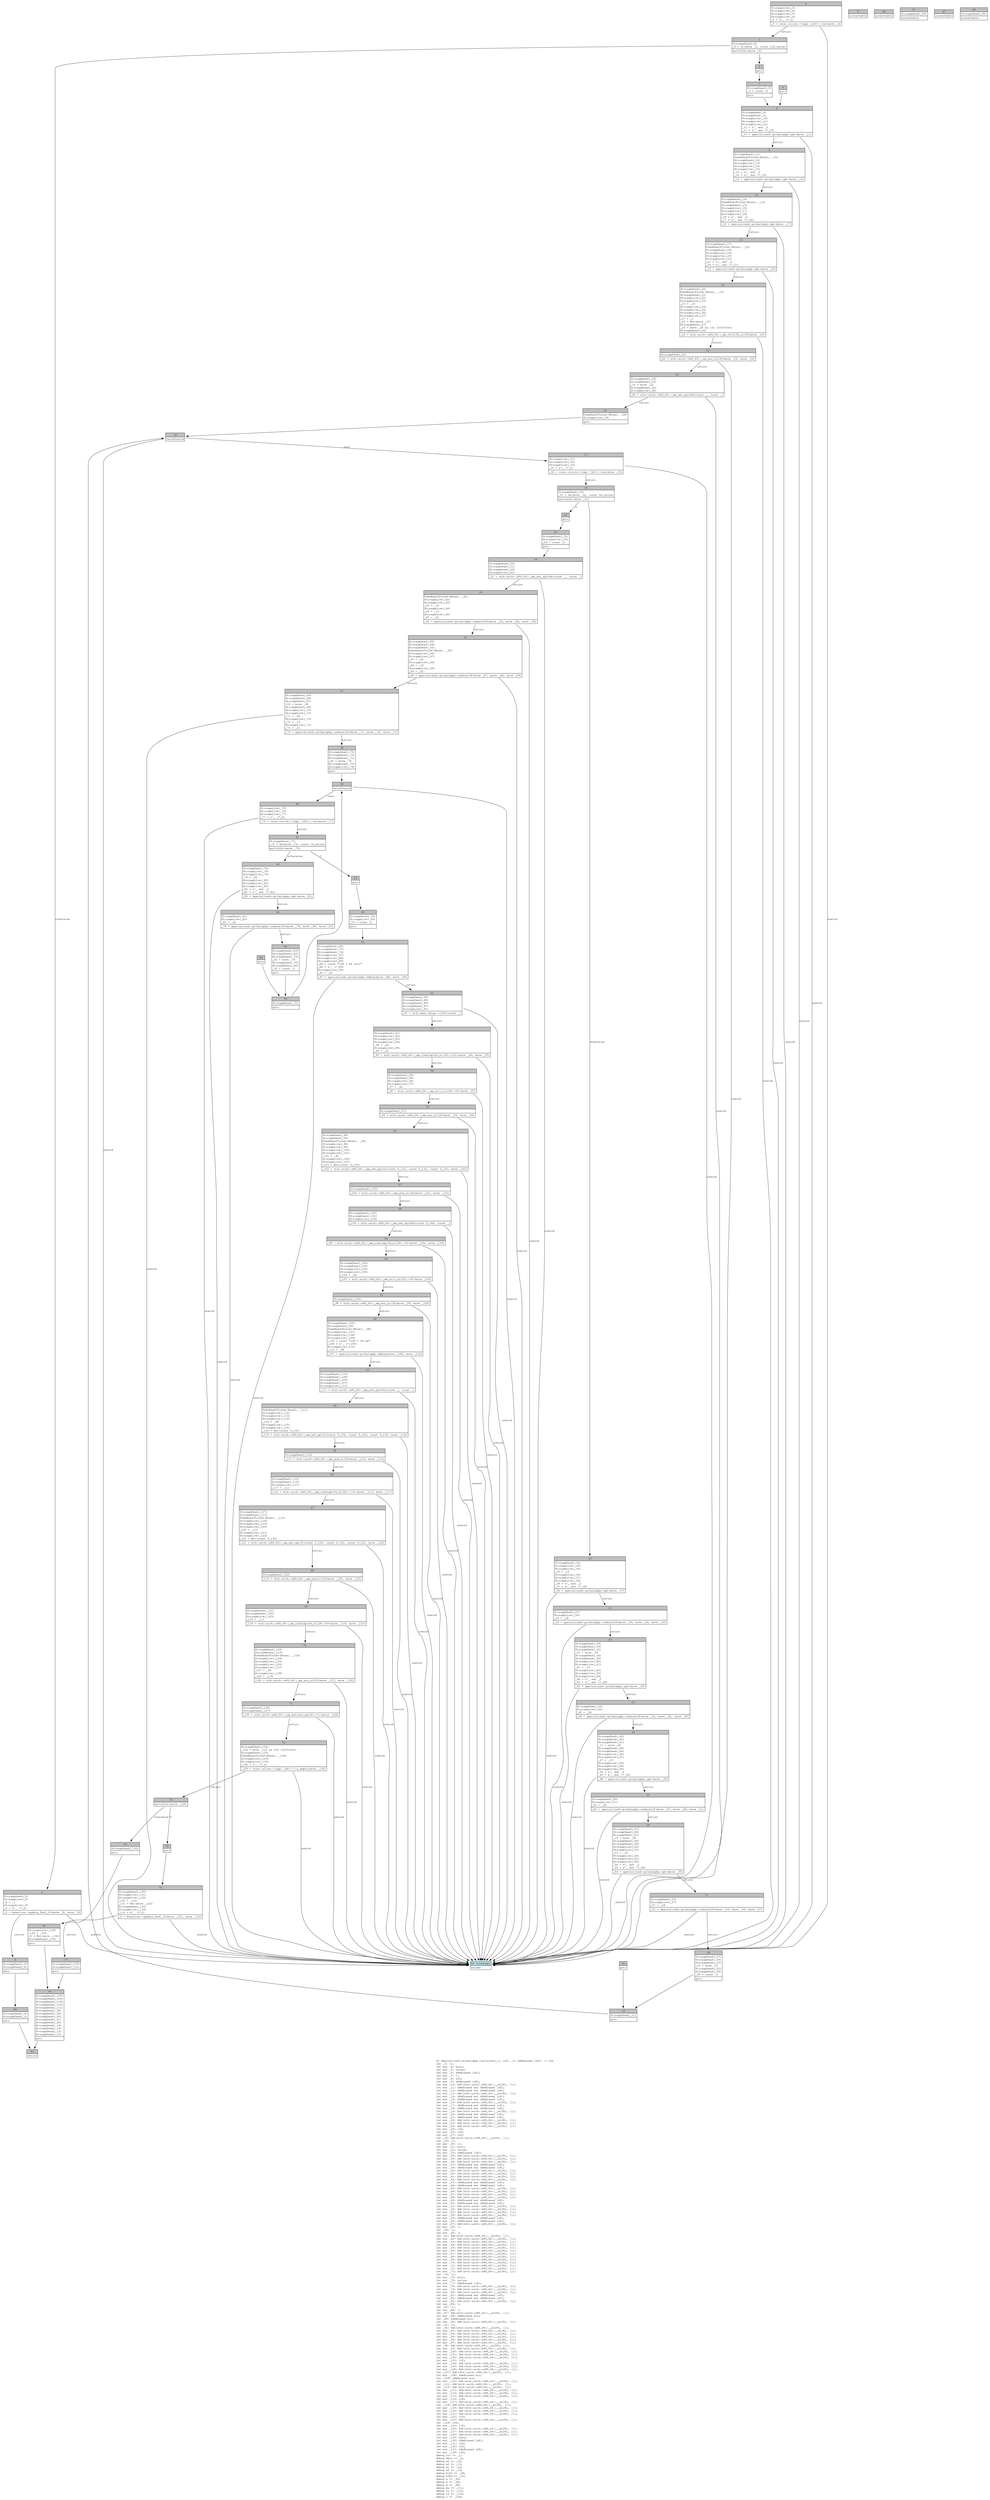 digraph Mir_0_77 {
    graph [fontname="Courier, monospace"];
    node [fontname="Courier, monospace"];
    edge [fontname="Courier, monospace"];
    label=<fn specialized::pclmulqdq::calculate(_1: u32, _2: &amp;ReErased [u8]) -&gt; u32<br align="left"/>let _3: ();<br align="left"/>let mut _4: bool;<br align="left"/>let mut _5: usize;<br align="left"/>let mut _6: &amp;ReErased [u8];<br align="left"/>let mut _7: !;<br align="left"/>let mut _8: u32;<br align="left"/>let mut _9: &amp;ReErased [u8];<br align="left"/>let mut _10: Adt(std::arch::x86_64::__m128i, []);<br align="left"/>let mut _11: &amp;ReErased mut &amp;ReErased [u8];<br align="left"/>let mut _12: &amp;ReErased mut &amp;ReErased [u8];<br align="left"/>let mut _13: Adt(std::arch::x86_64::__m128i, []);<br align="left"/>let mut _14: &amp;ReErased mut &amp;ReErased [u8];<br align="left"/>let mut _15: &amp;ReErased mut &amp;ReErased [u8];<br align="left"/>let mut _16: Adt(std::arch::x86_64::__m128i, []);<br align="left"/>let mut _17: &amp;ReErased mut &amp;ReErased [u8];<br align="left"/>let mut _18: &amp;ReErased mut &amp;ReErased [u8];<br align="left"/>let mut _19: Adt(std::arch::x86_64::__m128i, []);<br align="left"/>let mut _20: &amp;ReErased mut &amp;ReErased [u8];<br align="left"/>let mut _21: &amp;ReErased mut &amp;ReErased [u8];<br align="left"/>let mut _22: Adt(std::arch::x86_64::__m128i, []);<br align="left"/>let mut _23: Adt(std::arch::x86_64::__m128i, []);<br align="left"/>let mut _24: Adt(std::arch::x86_64::__m128i, []);<br align="left"/>let mut _25: i32;<br align="left"/>let mut _26: u32;<br align="left"/>let mut _27: u32;<br align="left"/>let _28: Adt(std::arch::x86_64::__m128i, []);<br align="left"/>let _29: ();<br align="left"/>let mut _30: ();<br align="left"/>let mut _31: bool;<br align="left"/>let mut _32: usize;<br align="left"/>let mut _33: &amp;ReErased [u8];<br align="left"/>let mut _34: Adt(std::arch::x86_64::__m128i, []);<br align="left"/>let mut _35: Adt(std::arch::x86_64::__m128i, []);<br align="left"/>let mut _36: Adt(std::arch::x86_64::__m128i, []);<br align="left"/>let mut _37: &amp;ReErased mut &amp;ReErased [u8];<br align="left"/>let mut _38: &amp;ReErased mut &amp;ReErased [u8];<br align="left"/>let mut _39: Adt(std::arch::x86_64::__m128i, []);<br align="left"/>let mut _40: Adt(std::arch::x86_64::__m128i, []);<br align="left"/>let mut _41: Adt(std::arch::x86_64::__m128i, []);<br align="left"/>let mut _42: Adt(std::arch::x86_64::__m128i, []);<br align="left"/>let mut _43: &amp;ReErased mut &amp;ReErased [u8];<br align="left"/>let mut _44: &amp;ReErased mut &amp;ReErased [u8];<br align="left"/>let mut _45: Adt(std::arch::x86_64::__m128i, []);<br align="left"/>let mut _46: Adt(std::arch::x86_64::__m128i, []);<br align="left"/>let mut _47: Adt(std::arch::x86_64::__m128i, []);<br align="left"/>let mut _48: Adt(std::arch::x86_64::__m128i, []);<br align="left"/>let mut _49: &amp;ReErased mut &amp;ReErased [u8];<br align="left"/>let mut _50: &amp;ReErased mut &amp;ReErased [u8];<br align="left"/>let mut _51: Adt(std::arch::x86_64::__m128i, []);<br align="left"/>let mut _52: Adt(std::arch::x86_64::__m128i, []);<br align="left"/>let mut _53: Adt(std::arch::x86_64::__m128i, []);<br align="left"/>let mut _54: Adt(std::arch::x86_64::__m128i, []);<br align="left"/>let mut _55: &amp;ReErased mut &amp;ReErased [u8];<br align="left"/>let mut _56: &amp;ReErased mut &amp;ReErased [u8];<br align="left"/>let mut _57: Adt(std::arch::x86_64::__m128i, []);<br align="left"/>let mut _58: !;<br align="left"/>let _59: ();<br align="left"/>let mut _60: !;<br align="left"/>let _61: Adt(std::arch::x86_64::__m128i, []);<br align="left"/>let mut _62: Adt(std::arch::x86_64::__m128i, []);<br align="left"/>let mut _63: Adt(std::arch::x86_64::__m128i, []);<br align="left"/>let mut _64: Adt(std::arch::x86_64::__m128i, []);<br align="left"/>let mut _65: Adt(std::arch::x86_64::__m128i, []);<br align="left"/>let mut _66: Adt(std::arch::x86_64::__m128i, []);<br align="left"/>let mut _67: Adt(std::arch::x86_64::__m128i, []);<br align="left"/>let mut _68: Adt(std::arch::x86_64::__m128i, []);<br align="left"/>let mut _69: Adt(std::arch::x86_64::__m128i, []);<br align="left"/>let mut _70: Adt(std::arch::x86_64::__m128i, []);<br align="left"/>let mut _71: Adt(std::arch::x86_64::__m128i, []);<br align="left"/>let mut _72: Adt(std::arch::x86_64::__m128i, []);<br align="left"/>let mut _73: Adt(std::arch::x86_64::__m128i, []);<br align="left"/>let _74: ();<br align="left"/>let mut _75: bool;<br align="left"/>let mut _76: usize;<br align="left"/>let mut _77: &amp;ReErased [u8];<br align="left"/>let mut _78: Adt(std::arch::x86_64::__m128i, []);<br align="left"/>let mut _79: Adt(std::arch::x86_64::__m128i, []);<br align="left"/>let mut _80: Adt(std::arch::x86_64::__m128i, []);<br align="left"/>let mut _81: &amp;ReErased mut &amp;ReErased [u8];<br align="left"/>let mut _82: &amp;ReErased mut &amp;ReErased [u8];<br align="left"/>let mut _83: Adt(std::arch::x86_64::__m128i, []);<br align="left"/>let mut _84: !;<br align="left"/>let _85: ();<br align="left"/>let mut _86: !;<br align="left"/>let _87: Adt(std::arch::x86_64::__m128i, []);<br align="left"/>let mut _88: &amp;ReErased str;<br align="left"/>let _89: &amp;ReErased str;<br align="left"/>let mut _90: Adt(std::arch::x86_64::__m128i, []);<br align="left"/>let _91: ();<br align="left"/>let _92: Adt(std::arch::x86_64::__m128i, []);<br align="left"/>let mut _93: Adt(std::arch::x86_64::__m128i, []);<br align="left"/>let mut _94: Adt(std::arch::x86_64::__m128i, []);<br align="left"/>let mut _95: Adt(std::arch::x86_64::__m128i, []);<br align="left"/>let mut _96: Adt(std::arch::x86_64::__m128i, []);<br align="left"/>let mut _97: Adt(std::arch::x86_64::__m128i, []);<br align="left"/>let _98: Adt(std::arch::x86_64::__m128i, []);<br align="left"/>let mut _99: Adt(std::arch::x86_64::__m128i, []);<br align="left"/>let mut _100: Adt(std::arch::x86_64::__m128i, []);<br align="left"/>let mut _101: Adt(std::arch::x86_64::__m128i, []);<br align="left"/>let mut _102: Adt(std::arch::x86_64::__m128i, []);<br align="left"/>let mut _103: i32;<br align="left"/>let mut _104: Adt(std::arch::x86_64::__m128i, []);<br align="left"/>let mut _105: Adt(std::arch::x86_64::__m128i, []);<br align="left"/>let mut _106: Adt(std::arch::x86_64::__m128i, []);<br align="left"/>let _107: Adt(std::arch::x86_64::__m128i, []);<br align="left"/>let mut _108: &amp;ReErased str;<br align="left"/>let _109: &amp;ReErased str;<br align="left"/>let mut _110: Adt(std::arch::x86_64::__m128i, []);<br align="left"/>let _111: Adt(std::arch::x86_64::__m128i, []);<br align="left"/>let _112: Adt(std::arch::x86_64::__m128i, []);<br align="left"/>let mut _113: Adt(std::arch::x86_64::__m128i, []);<br align="left"/>let mut _114: Adt(std::arch::x86_64::__m128i, []);<br align="left"/>let mut _115: Adt(std::arch::x86_64::__m128i, []);<br align="left"/>let mut _116: i32;<br align="left"/>let mut _117: Adt(std::arch::x86_64::__m128i, []);<br align="left"/>let _118: Adt(std::arch::x86_64::__m128i, []);<br align="left"/>let mut _119: Adt(std::arch::x86_64::__m128i, []);<br align="left"/>let mut _120: Adt(std::arch::x86_64::__m128i, []);<br align="left"/>let mut _121: Adt(std::arch::x86_64::__m128i, []);<br align="left"/>let mut _122: i32;<br align="left"/>let mut _123: Adt(std::arch::x86_64::__m128i, []);<br align="left"/>let _124: u32;<br align="left"/>let mut _125: i32;<br align="left"/>let mut _126: Adt(std::arch::x86_64::__m128i, []);<br align="left"/>let mut _127: Adt(std::arch::x86_64::__m128i, []);<br align="left"/>let mut _128: Adt(std::arch::x86_64::__m128i, []);<br align="left"/>let mut _129: bool;<br align="left"/>let mut _130: &amp;ReErased [u8];<br align="left"/>let mut _131: u32;<br align="left"/>let mut _132: u32;<br align="left"/>let mut _133: &amp;ReErased [u8];<br align="left"/>let mut _134: u32;<br align="left"/>debug crc =&gt; _1;<br align="left"/>debug data =&gt; _2;<br align="left"/>debug x3 =&gt; _10;<br align="left"/>debug x2 =&gt; _13;<br align="left"/>debug x1 =&gt; _16;<br align="left"/>debug x0 =&gt; _19;<br align="left"/>debug k1k2 =&gt; _28;<br align="left"/>debug k3k4 =&gt; _61;<br align="left"/>debug x =&gt; _62;<br align="left"/>debug x =&gt; _92;<br align="left"/>debug x =&gt; _98;<br align="left"/>debug pu =&gt; _111;<br align="left"/>debug t1 =&gt; _112;<br align="left"/>debug t2 =&gt; _118;<br align="left"/>debug c =&gt; _124;<br align="left"/>>;
    bb0__0_77 [shape="none", label=<<table border="0" cellborder="1" cellspacing="0"><tr><td bgcolor="gray" align="center" colspan="1">0</td></tr><tr><td align="left" balign="left">StorageLive(_3)<br/>StorageLive(_4)<br/>StorageLive(_5)<br/>StorageLive(_6)<br/>_6 = &amp;'_ (*_2)<br/></td></tr><tr><td align="left">_5 = core::slice::&lt;impl [u8]&gt;::len(move _6)</td></tr></table>>];
    bb1__0_77 [shape="none", label=<<table border="0" cellborder="1" cellspacing="0"><tr><td bgcolor="gray" align="center" colspan="1">1</td></tr><tr><td align="left" balign="left">StorageDead(_6)<br/>_4 = Lt(move _5, const 128_usize)<br/></td></tr><tr><td align="left">switchInt(move _4)</td></tr></table>>];
    bb2__0_77 [shape="none", label=<<table border="0" cellborder="1" cellspacing="0"><tr><td bgcolor="gray" align="center" colspan="1">2</td></tr><tr><td align="left" balign="left">StorageDead(_5)<br/>StorageLive(_8)<br/>_8 = _1<br/>StorageLive(_9)<br/>_9 = &amp;'_ (*_2)<br/></td></tr><tr><td align="left">_0 = baseline::update_fast_16(move _8, move _9)</td></tr></table>>];
    bb3__0_77 [shape="none", label=<<table border="0" cellborder="1" cellspacing="0"><tr><td bgcolor="gray" align="center" colspan="1">3</td></tr><tr><td align="left">goto</td></tr></table>>];
    bb4__0_77 [shape="none", label=<<table border="0" cellborder="1" cellspacing="0"><tr><td bgcolor="gray" align="center" colspan="1">4</td></tr><tr><td align="left" balign="left">StorageDead(_9)<br/>StorageDead(_8)<br/></td></tr><tr><td align="left">goto</td></tr></table>>];
    bb5__0_77 [shape="none", label=<<table border="0" cellborder="1" cellspacing="0"><tr><td bgcolor="gray" align="center" colspan="1">5</td></tr><tr><td align="left">unreachable</td></tr></table>>];
    bb6__0_77 [shape="none", label=<<table border="0" cellborder="1" cellspacing="0"><tr><td bgcolor="gray" align="center" colspan="1">6</td></tr><tr><td align="left">goto</td></tr></table>>];
    bb7__0_77 [shape="none", label=<<table border="0" cellborder="1" cellspacing="0"><tr><td bgcolor="gray" align="center" colspan="1">7</td></tr><tr><td align="left" balign="left">StorageDead(_5)<br/>_3 = const ()<br/></td></tr><tr><td align="left">goto</td></tr></table>>];
    bb8__0_77 [shape="none", label=<<table border="0" cellborder="1" cellspacing="0"><tr><td bgcolor="gray" align="center" colspan="1">8</td></tr><tr><td align="left" balign="left">StorageDead(_4)<br/>StorageDead(_3)<br/>StorageLive(_10)<br/>StorageLive(_11)<br/>StorageLive(_12)<br/>_12 = &amp;'_ mut _2<br/>_11 = &amp;'_ mut (*_12)<br/></td></tr><tr><td align="left">_10 = specialized::pclmulqdq::get(move _11)</td></tr></table>>];
    bb9__0_77 [shape="none", label=<<table border="0" cellborder="1" cellspacing="0"><tr><td bgcolor="gray" align="center" colspan="1">9</td></tr><tr><td align="left" balign="left">StorageDead(_11)<br/>FakeRead(ForLet(None), _10)<br/>StorageDead(_12)<br/>StorageLive(_13)<br/>StorageLive(_14)<br/>StorageLive(_15)<br/>_15 = &amp;'_ mut _2<br/>_14 = &amp;'_ mut (*_15)<br/></td></tr><tr><td align="left">_13 = specialized::pclmulqdq::get(move _14)</td></tr></table>>];
    bb10__0_77 [shape="none", label=<<table border="0" cellborder="1" cellspacing="0"><tr><td bgcolor="gray" align="center" colspan="1">10</td></tr><tr><td align="left" balign="left">StorageDead(_14)<br/>FakeRead(ForLet(None), _13)<br/>StorageDead(_15)<br/>StorageLive(_16)<br/>StorageLive(_17)<br/>StorageLive(_18)<br/>_18 = &amp;'_ mut _2<br/>_17 = &amp;'_ mut (*_18)<br/></td></tr><tr><td align="left">_16 = specialized::pclmulqdq::get(move _17)</td></tr></table>>];
    bb11__0_77 [shape="none", label=<<table border="0" cellborder="1" cellspacing="0"><tr><td bgcolor="gray" align="center" colspan="1">11</td></tr><tr><td align="left" balign="left">StorageDead(_17)<br/>FakeRead(ForLet(None), _16)<br/>StorageDead(_18)<br/>StorageLive(_19)<br/>StorageLive(_20)<br/>StorageLive(_21)<br/>_21 = &amp;'_ mut _2<br/>_20 = &amp;'_ mut (*_21)<br/></td></tr><tr><td align="left">_19 = specialized::pclmulqdq::get(move _20)</td></tr></table>>];
    bb12__0_77 [shape="none", label=<<table border="0" cellborder="1" cellspacing="0"><tr><td bgcolor="gray" align="center" colspan="1">12</td></tr><tr><td align="left" balign="left">StorageDead(_20)<br/>FakeRead(ForLet(None), _19)<br/>StorageDead(_21)<br/>StorageLive(_22)<br/>StorageLive(_23)<br/>_23 = _10<br/>StorageLive(_24)<br/>StorageLive(_25)<br/>StorageLive(_26)<br/>StorageLive(_27)<br/>_27 = _1<br/>_26 = Not(move _27)<br/>StorageDead(_27)<br/>_25 = move _26 as i32 (IntToInt)<br/>StorageDead(_26)<br/></td></tr><tr><td align="left">_24 = std::arch::x86_64::_mm_cvtsi32_si128(move _25)</td></tr></table>>];
    bb13__0_77 [shape="none", label=<<table border="0" cellborder="1" cellspacing="0"><tr><td bgcolor="gray" align="center" colspan="1">13</td></tr><tr><td align="left" balign="left">StorageDead(_25)<br/></td></tr><tr><td align="left">_22 = std::arch::x86_64::_mm_xor_si128(move _23, move _24)</td></tr></table>>];
    bb14__0_77 [shape="none", label=<<table border="0" cellborder="1" cellspacing="0"><tr><td bgcolor="gray" align="center" colspan="1">14</td></tr><tr><td align="left" balign="left">StorageDead(_24)<br/>StorageDead(_23)<br/>_10 = move _22<br/>StorageDead(_22)<br/>StorageLive(_28)<br/></td></tr><tr><td align="left">_28 = std::arch::x86_64::_mm_set_epi64x(const _, const _)</td></tr></table>>];
    bb15__0_77 [shape="none", label=<<table border="0" cellborder="1" cellspacing="0"><tr><td bgcolor="gray" align="center" colspan="1">15</td></tr><tr><td align="left" balign="left">FakeRead(ForLet(None), _28)<br/>StorageLive(_29)<br/></td></tr><tr><td align="left">goto</td></tr></table>>];
    bb16__0_77 [shape="none", label=<<table border="0" cellborder="1" cellspacing="0"><tr><td bgcolor="gray" align="center" colspan="1">16</td></tr><tr><td align="left">falseUnwind</td></tr></table>>];
    bb17__0_77 [shape="none", label=<<table border="0" cellborder="1" cellspacing="0"><tr><td bgcolor="gray" align="center" colspan="1">17</td></tr><tr><td align="left" balign="left">StorageLive(_31)<br/>StorageLive(_32)<br/>StorageLive(_33)<br/>_33 = &amp;'_ (*_2)<br/></td></tr><tr><td align="left">_32 = core::slice::&lt;impl [u8]&gt;::len(move _33)</td></tr></table>>];
    bb18__0_77 [shape="none", label=<<table border="0" cellborder="1" cellspacing="0"><tr><td bgcolor="gray" align="center" colspan="1">18</td></tr><tr><td align="left" balign="left">StorageDead(_33)<br/>_31 = Ge(move _32, const 64_usize)<br/></td></tr><tr><td align="left">switchInt(move _31)</td></tr></table>>];
    bb19__0_77 [shape="none", label=<<table border="0" cellborder="1" cellspacing="0"><tr><td bgcolor="gray" align="center" colspan="1">19</td></tr><tr><td align="left" balign="left">StorageDead(_32)<br/>StorageLive(_34)<br/>StorageLive(_35)<br/>_35 = _10<br/>StorageLive(_36)<br/>StorageLive(_37)<br/>StorageLive(_38)<br/>_38 = &amp;'_ mut _2<br/>_37 = &amp;'_ mut (*_38)<br/></td></tr><tr><td align="left">_36 = specialized::pclmulqdq::get(move _37)</td></tr></table>>];
    bb20__0_77 [shape="none", label=<<table border="0" cellborder="1" cellspacing="0"><tr><td bgcolor="gray" align="center" colspan="1">20</td></tr><tr><td align="left">goto</td></tr></table>>];
    bb21__0_77 [shape="none", label=<<table border="0" cellborder="1" cellspacing="0"><tr><td bgcolor="gray" align="center" colspan="1">21</td></tr><tr><td align="left" balign="left">StorageDead(_37)<br/>StorageLive(_39)<br/>_39 = _28<br/></td></tr><tr><td align="left">_34 = specialized::pclmulqdq::reduce128(move _35, move _36, move _39)</td></tr></table>>];
    bb22__0_77 [shape="none", label=<<table border="0" cellborder="1" cellspacing="0"><tr><td bgcolor="gray" align="center" colspan="1">22</td></tr><tr><td align="left" balign="left">StorageDead(_39)<br/>StorageDead(_36)<br/>StorageDead(_35)<br/>_10 = move _34<br/>StorageDead(_34)<br/>StorageDead(_38)<br/>StorageLive(_40)<br/>StorageLive(_41)<br/>_41 = _13<br/>StorageLive(_42)<br/>StorageLive(_43)<br/>StorageLive(_44)<br/>_44 = &amp;'_ mut _2<br/>_43 = &amp;'_ mut (*_44)<br/></td></tr><tr><td align="left">_42 = specialized::pclmulqdq::get(move _43)</td></tr></table>>];
    bb23__0_77 [shape="none", label=<<table border="0" cellborder="1" cellspacing="0"><tr><td bgcolor="gray" align="center" colspan="1">23</td></tr><tr><td align="left" balign="left">StorageDead(_43)<br/>StorageLive(_45)<br/>_45 = _28<br/></td></tr><tr><td align="left">_40 = specialized::pclmulqdq::reduce128(move _41, move _42, move _45)</td></tr></table>>];
    bb24__0_77 [shape="none", label=<<table border="0" cellborder="1" cellspacing="0"><tr><td bgcolor="gray" align="center" colspan="1">24</td></tr><tr><td align="left" balign="left">StorageDead(_45)<br/>StorageDead(_42)<br/>StorageDead(_41)<br/>_13 = move _40<br/>StorageDead(_40)<br/>StorageDead(_44)<br/>StorageLive(_46)<br/>StorageLive(_47)<br/>_47 = _16<br/>StorageLive(_48)<br/>StorageLive(_49)<br/>StorageLive(_50)<br/>_50 = &amp;'_ mut _2<br/>_49 = &amp;'_ mut (*_50)<br/></td></tr><tr><td align="left">_48 = specialized::pclmulqdq::get(move _49)</td></tr></table>>];
    bb25__0_77 [shape="none", label=<<table border="0" cellborder="1" cellspacing="0"><tr><td bgcolor="gray" align="center" colspan="1">25</td></tr><tr><td align="left" balign="left">StorageDead(_49)<br/>StorageLive(_51)<br/>_51 = _28<br/></td></tr><tr><td align="left">_46 = specialized::pclmulqdq::reduce128(move _47, move _48, move _51)</td></tr></table>>];
    bb26__0_77 [shape="none", label=<<table border="0" cellborder="1" cellspacing="0"><tr><td bgcolor="gray" align="center" colspan="1">26</td></tr><tr><td align="left" balign="left">StorageDead(_51)<br/>StorageDead(_48)<br/>StorageDead(_47)<br/>_16 = move _46<br/>StorageDead(_46)<br/>StorageDead(_50)<br/>StorageLive(_52)<br/>StorageLive(_53)<br/>_53 = _19<br/>StorageLive(_54)<br/>StorageLive(_55)<br/>StorageLive(_56)<br/>_56 = &amp;'_ mut _2<br/>_55 = &amp;'_ mut (*_56)<br/></td></tr><tr><td align="left">_54 = specialized::pclmulqdq::get(move _55)</td></tr></table>>];
    bb27__0_77 [shape="none", label=<<table border="0" cellborder="1" cellspacing="0"><tr><td bgcolor="gray" align="center" colspan="1">27</td></tr><tr><td align="left" balign="left">StorageDead(_55)<br/>StorageLive(_57)<br/>_57 = _28<br/></td></tr><tr><td align="left">_52 = specialized::pclmulqdq::reduce128(move _53, move _54, move _57)</td></tr></table>>];
    bb28__0_77 [shape="none", label=<<table border="0" cellborder="1" cellspacing="0"><tr><td bgcolor="gray" align="center" colspan="1">28</td></tr><tr><td align="left" balign="left">StorageDead(_57)<br/>StorageDead(_54)<br/>StorageDead(_53)<br/>_19 = move _52<br/>StorageDead(_52)<br/>StorageDead(_56)<br/>_30 = const ()<br/></td></tr><tr><td align="left">goto</td></tr></table>>];
    bb29__0_77 [shape="none", label=<<table border="0" cellborder="1" cellspacing="0"><tr><td bgcolor="gray" align="center" colspan="1">29</td></tr><tr><td align="left" balign="left">StorageDead(_32)<br/>StorageLive(_59)<br/>_29 = const ()<br/></td></tr><tr><td align="left">goto</td></tr></table>>];
    bb30__0_77 [shape="none", label=<<table border="0" cellborder="1" cellspacing="0"><tr><td bgcolor="gray" align="center" colspan="1">30</td></tr><tr><td align="left">unreachable</td></tr></table>>];
    bb31__0_77 [shape="none", label=<<table border="0" cellborder="1" cellspacing="0"><tr><td bgcolor="gray" align="center" colspan="1">31</td></tr><tr><td align="left" balign="left">StorageDead(_59)<br/></td></tr><tr><td align="left">unreachable</td></tr></table>>];
    bb32__0_77 [shape="none", label=<<table border="0" cellborder="1" cellspacing="0"><tr><td bgcolor="gray" align="center" colspan="1">32</td></tr><tr><td align="left">goto</td></tr></table>>];
    bb33__0_77 [shape="none", label=<<table border="0" cellborder="1" cellspacing="0"><tr><td bgcolor="gray" align="center" colspan="1">33</td></tr><tr><td align="left" balign="left">StorageDead(_31)<br/></td></tr><tr><td align="left">goto</td></tr></table>>];
    bb34__0_77 [shape="none", label=<<table border="0" cellborder="1" cellspacing="0"><tr><td bgcolor="gray" align="center" colspan="1">34</td></tr><tr><td align="left" balign="left">StorageDead(_59)<br/>StorageDead(_31)<br/>StorageDead(_29)<br/>StorageLive(_61)<br/></td></tr><tr><td align="left">_61 = std::arch::x86_64::_mm_set_epi64x(const _, const _)</td></tr></table>>];
    bb35__0_77 [shape="none", label=<<table border="0" cellborder="1" cellspacing="0"><tr><td bgcolor="gray" align="center" colspan="1">35</td></tr><tr><td align="left" balign="left">FakeRead(ForLet(None), _61)<br/>StorageLive(_62)<br/>StorageLive(_63)<br/>_63 = _10<br/>StorageLive(_64)<br/>_64 = _13<br/>StorageLive(_65)<br/>_65 = _61<br/></td></tr><tr><td align="left">_62 = specialized::pclmulqdq::reduce128(move _63, move _64, move _65)</td></tr></table>>];
    bb36__0_77 [shape="none", label=<<table border="0" cellborder="1" cellspacing="0"><tr><td bgcolor="gray" align="center" colspan="1">36</td></tr><tr><td align="left" balign="left">StorageDead(_65)<br/>StorageDead(_64)<br/>StorageDead(_63)<br/>FakeRead(ForLet(None), _62)<br/>StorageLive(_66)<br/>StorageLive(_67)<br/>_67 = _62<br/>StorageLive(_68)<br/>_68 = _16<br/>StorageLive(_69)<br/>_69 = _61<br/></td></tr><tr><td align="left">_66 = specialized::pclmulqdq::reduce128(move _67, move _68, move _69)</td></tr></table>>];
    bb37__0_77 [shape="none", label=<<table border="0" cellborder="1" cellspacing="0"><tr><td bgcolor="gray" align="center" colspan="1">37</td></tr><tr><td align="left" balign="left">StorageDead(_69)<br/>StorageDead(_68)<br/>StorageDead(_67)<br/>_62 = move _66<br/>StorageDead(_66)<br/>StorageLive(_70)<br/>StorageLive(_71)<br/>_71 = _62<br/>StorageLive(_72)<br/>_72 = _19<br/>StorageLive(_73)<br/>_73 = _61<br/></td></tr><tr><td align="left">_70 = specialized::pclmulqdq::reduce128(move _71, move _72, move _73)</td></tr></table>>];
    bb38__0_77 [shape="none", label=<<table border="0" cellborder="1" cellspacing="0"><tr><td bgcolor="gray" align="center" colspan="1">38</td></tr><tr><td align="left" balign="left">StorageDead(_73)<br/>StorageDead(_72)<br/>StorageDead(_71)<br/>_62 = move _70<br/>StorageDead(_70)<br/>StorageLive(_74)<br/></td></tr><tr><td align="left">goto</td></tr></table>>];
    bb39__0_77 [shape="none", label=<<table border="0" cellborder="1" cellspacing="0"><tr><td bgcolor="gray" align="center" colspan="1">39</td></tr><tr><td align="left">falseUnwind</td></tr></table>>];
    bb40__0_77 [shape="none", label=<<table border="0" cellborder="1" cellspacing="0"><tr><td bgcolor="gray" align="center" colspan="1">40</td></tr><tr><td align="left" balign="left">StorageLive(_75)<br/>StorageLive(_76)<br/>StorageLive(_77)<br/>_77 = &amp;'_ (*_2)<br/></td></tr><tr><td align="left">_76 = core::slice::&lt;impl [u8]&gt;::len(move _77)</td></tr></table>>];
    bb41__0_77 [shape="none", label=<<table border="0" cellborder="1" cellspacing="0"><tr><td bgcolor="gray" align="center" colspan="1">41</td></tr><tr><td align="left" balign="left">StorageDead(_77)<br/>_75 = Ge(move _76, const 16_usize)<br/></td></tr><tr><td align="left">switchInt(move _75)</td></tr></table>>];
    bb42__0_77 [shape="none", label=<<table border="0" cellborder="1" cellspacing="0"><tr><td bgcolor="gray" align="center" colspan="1">42</td></tr><tr><td align="left" balign="left">StorageDead(_76)<br/>StorageLive(_78)<br/>StorageLive(_79)<br/>_79 = _62<br/>StorageLive(_80)<br/>StorageLive(_81)<br/>StorageLive(_82)<br/>_82 = &amp;'_ mut _2<br/>_81 = &amp;'_ mut (*_82)<br/></td></tr><tr><td align="left">_80 = specialized::pclmulqdq::get(move _81)</td></tr></table>>];
    bb43__0_77 [shape="none", label=<<table border="0" cellborder="1" cellspacing="0"><tr><td bgcolor="gray" align="center" colspan="1">43</td></tr><tr><td align="left">goto</td></tr></table>>];
    bb44__0_77 [shape="none", label=<<table border="0" cellborder="1" cellspacing="0"><tr><td bgcolor="gray" align="center" colspan="1">44</td></tr><tr><td align="left" balign="left">StorageDead(_81)<br/>StorageLive(_83)<br/>_83 = _61<br/></td></tr><tr><td align="left">_78 = specialized::pclmulqdq::reduce128(move _79, move _80, move _83)</td></tr></table>>];
    bb45__0_77 [shape="none", label=<<table border="0" cellborder="1" cellspacing="0"><tr><td bgcolor="gray" align="center" colspan="1">45</td></tr><tr><td align="left" balign="left">StorageDead(_83)<br/>StorageDead(_80)<br/>StorageDead(_79)<br/>_62 = move _78<br/>StorageDead(_78)<br/>StorageDead(_82)<br/>_30 = const ()<br/></td></tr><tr><td align="left">goto</td></tr></table>>];
    bb46__0_77 [shape="none", label=<<table border="0" cellborder="1" cellspacing="0"><tr><td bgcolor="gray" align="center" colspan="1">46</td></tr><tr><td align="left" balign="left">StorageDead(_76)<br/>StorageLive(_85)<br/>_74 = const ()<br/></td></tr><tr><td align="left">goto</td></tr></table>>];
    bb47__0_77 [shape="none", label=<<table border="0" cellborder="1" cellspacing="0"><tr><td bgcolor="gray" align="center" colspan="1">47</td></tr><tr><td align="left">unreachable</td></tr></table>>];
    bb48__0_77 [shape="none", label=<<table border="0" cellborder="1" cellspacing="0"><tr><td bgcolor="gray" align="center" colspan="1">48</td></tr><tr><td align="left" balign="left">StorageDead(_85)<br/></td></tr><tr><td align="left">unreachable</td></tr></table>>];
    bb49__0_77 [shape="none", label=<<table border="0" cellborder="1" cellspacing="0"><tr><td bgcolor="gray" align="center" colspan="1">49</td></tr><tr><td align="left">goto</td></tr></table>>];
    bb50__0_77 [shape="none", label=<<table border="0" cellborder="1" cellspacing="0"><tr><td bgcolor="gray" align="center" colspan="1">50</td></tr><tr><td align="left" balign="left">StorageDead(_75)<br/></td></tr><tr><td align="left">goto</td></tr></table>>];
    bb51__0_77 [shape="none", label=<<table border="0" cellborder="1" cellspacing="0"><tr><td bgcolor="gray" align="center" colspan="1">51</td></tr><tr><td align="left" balign="left">StorageDead(_85)<br/>StorageDead(_75)<br/>StorageDead(_74)<br/>StorageLive(_87)<br/>StorageLive(_88)<br/>StorageLive(_89)<br/>_89 = const &quot;128 &gt; 64 init&quot;<br/>_88 = &amp;'_ (*_89)<br/>StorageLive(_90)<br/>_90 = _62<br/></td></tr><tr><td align="left">_87 = specialized::pclmulqdq::debug(move _88, move _90)</td></tr></table>>];
    bb52__0_77 [shape="none", label=<<table border="0" cellborder="1" cellspacing="0"><tr><td bgcolor="gray" align="center" colspan="1">52</td></tr><tr><td align="left" balign="left">StorageDead(_90)<br/>StorageDead(_88)<br/>StorageDead(_89)<br/>StorageDead(_87)<br/>StorageLive(_91)<br/></td></tr><tr><td align="left">_91 = std::mem::drop::&lt;i64&gt;(const _)</td></tr></table>>];
    bb53__0_77 [shape="none", label=<<table border="0" cellborder="1" cellspacing="0"><tr><td bgcolor="gray" align="center" colspan="1">53</td></tr><tr><td align="left" balign="left">StorageDead(_91)<br/>StorageLive(_92)<br/>StorageLive(_93)<br/>StorageLive(_94)<br/>_94 = _62<br/>StorageLive(_95)<br/>_95 = _61<br/></td></tr><tr><td align="left">_93 = std::arch::x86_64::_mm_clmulepi64_si128::&lt;16&gt;(move _94, move _95)</td></tr></table>>];
    bb54__0_77 [shape="none", label=<<table border="0" cellborder="1" cellspacing="0"><tr><td bgcolor="gray" align="center" colspan="1">54</td></tr><tr><td align="left" balign="left">StorageDead(_95)<br/>StorageDead(_94)<br/>StorageLive(_96)<br/>StorageLive(_97)<br/>_97 = _62<br/></td></tr><tr><td align="left">_96 = std::arch::x86_64::_mm_srli_si128::&lt;8&gt;(move _97)</td></tr></table>>];
    bb55__0_77 [shape="none", label=<<table border="0" cellborder="1" cellspacing="0"><tr><td bgcolor="gray" align="center" colspan="1">55</td></tr><tr><td align="left" balign="left">StorageDead(_97)<br/></td></tr><tr><td align="left">_92 = std::arch::x86_64::_mm_xor_si128(move _93, move _96)</td></tr></table>>];
    bb56__0_77 [shape="none", label=<<table border="0" cellborder="1" cellspacing="0"><tr><td bgcolor="gray" align="center" colspan="1">56</td></tr><tr><td align="left" balign="left">StorageDead(_96)<br/>StorageDead(_93)<br/>FakeRead(ForLet(None), _92)<br/>StorageLive(_98)<br/>StorageLive(_99)<br/>StorageLive(_100)<br/>StorageLive(_101)<br/>_101 = _92<br/>StorageLive(_102)<br/>StorageLive(_103)<br/>_103 = Not(const 0_i32)<br/></td></tr><tr><td align="left">_102 = std::arch::x86_64::_mm_set_epi32(const 0_i32, const 0_i32, const 0_i32, move _103)</td></tr></table>>];
    bb57__0_77 [shape="none", label=<<table border="0" cellborder="1" cellspacing="0"><tr><td bgcolor="gray" align="center" colspan="1">57</td></tr><tr><td align="left" balign="left">StorageDead(_103)<br/></td></tr><tr><td align="left">_100 = std::arch::x86_64::_mm_and_si128(move _101, move _102)</td></tr></table>>];
    bb58__0_77 [shape="none", label=<<table border="0" cellborder="1" cellspacing="0"><tr><td bgcolor="gray" align="center" colspan="1">58</td></tr><tr><td align="left" balign="left">StorageDead(_102)<br/>StorageDead(_101)<br/>StorageLive(_104)<br/></td></tr><tr><td align="left">_104 = std::arch::x86_64::_mm_set_epi64x(const 0_i64, const _)</td></tr></table>>];
    bb59__0_77 [shape="none", label=<<table border="0" cellborder="1" cellspacing="0"><tr><td bgcolor="gray" align="center" colspan="1">59</td></tr><tr><td align="left">_99 = std::arch::x86_64::_mm_clmulepi64_si128::&lt;0&gt;(move _100, move _104)</td></tr></table>>];
    bb60__0_77 [shape="none", label=<<table border="0" cellborder="1" cellspacing="0"><tr><td bgcolor="gray" align="center" colspan="1">60</td></tr><tr><td align="left" balign="left">StorageDead(_104)<br/>StorageDead(_100)<br/>StorageLive(_105)<br/>StorageLive(_106)<br/>_106 = _92<br/></td></tr><tr><td align="left">_105 = std::arch::x86_64::_mm_srli_si128::&lt;4&gt;(move _106)</td></tr></table>>];
    bb61__0_77 [shape="none", label=<<table border="0" cellborder="1" cellspacing="0"><tr><td bgcolor="gray" align="center" colspan="1">61</td></tr><tr><td align="left" balign="left">StorageDead(_106)<br/></td></tr><tr><td align="left">_98 = std::arch::x86_64::_mm_xor_si128(move _99, move _105)</td></tr></table>>];
    bb62__0_77 [shape="none", label=<<table border="0" cellborder="1" cellspacing="0"><tr><td bgcolor="gray" align="center" colspan="1">62</td></tr><tr><td align="left" balign="left">StorageDead(_105)<br/>StorageDead(_99)<br/>FakeRead(ForLet(None), _98)<br/>StorageLive(_107)<br/>StorageLive(_108)<br/>StorageLive(_109)<br/>_109 = const &quot;128 &gt; 64 xx&quot;<br/>_108 = &amp;'_ (*_109)<br/>StorageLive(_110)<br/>_110 = _98<br/></td></tr><tr><td align="left">_107 = specialized::pclmulqdq::debug(move _108, move _110)</td></tr></table>>];
    bb63__0_77 [shape="none", label=<<table border="0" cellborder="1" cellspacing="0"><tr><td bgcolor="gray" align="center" colspan="1">63</td></tr><tr><td align="left" balign="left">StorageDead(_110)<br/>StorageDead(_108)<br/>StorageDead(_109)<br/>StorageDead(_107)<br/>StorageLive(_111)<br/></td></tr><tr><td align="left">_111 = std::arch::x86_64::_mm_set_epi64x(const _, const _)</td></tr></table>>];
    bb64__0_77 [shape="none", label=<<table border="0" cellborder="1" cellspacing="0"><tr><td bgcolor="gray" align="center" colspan="1">64</td></tr><tr><td align="left" balign="left">FakeRead(ForLet(None), _111)<br/>StorageLive(_112)<br/>StorageLive(_113)<br/>StorageLive(_114)<br/>_114 = _98<br/>StorageLive(_115)<br/>StorageLive(_116)<br/>_116 = Not(const 0_i32)<br/></td></tr><tr><td align="left">_115 = std::arch::x86_64::_mm_set_epi32(const 0_i32, const 0_i32, const 0_i32, move _116)</td></tr></table>>];
    bb65__0_77 [shape="none", label=<<table border="0" cellborder="1" cellspacing="0"><tr><td bgcolor="gray" align="center" colspan="1">65</td></tr><tr><td align="left" balign="left">StorageDead(_116)<br/></td></tr><tr><td align="left">_113 = std::arch::x86_64::_mm_and_si128(move _114, move _115)</td></tr></table>>];
    bb66__0_77 [shape="none", label=<<table border="0" cellborder="1" cellspacing="0"><tr><td bgcolor="gray" align="center" colspan="1">66</td></tr><tr><td align="left" balign="left">StorageDead(_115)<br/>StorageDead(_114)<br/>StorageLive(_117)<br/>_117 = _111<br/></td></tr><tr><td align="left">_112 = std::arch::x86_64::_mm_clmulepi64_si128::&lt;16&gt;(move _113, move _117)</td></tr></table>>];
    bb67__0_77 [shape="none", label=<<table border="0" cellborder="1" cellspacing="0"><tr><td bgcolor="gray" align="center" colspan="1">67</td></tr><tr><td align="left" balign="left">StorageDead(_117)<br/>StorageDead(_113)<br/>FakeRead(ForLet(None), _112)<br/>StorageLive(_118)<br/>StorageLive(_119)<br/>StorageLive(_120)<br/>_120 = _112<br/>StorageLive(_121)<br/>StorageLive(_122)<br/>_122 = Not(const 0_i32)<br/></td></tr><tr><td align="left">_121 = std::arch::x86_64::_mm_set_epi32(const 0_i32, const 0_i32, const 0_i32, move _122)</td></tr></table>>];
    bb68__0_77 [shape="none", label=<<table border="0" cellborder="1" cellspacing="0"><tr><td bgcolor="gray" align="center" colspan="1">68</td></tr><tr><td align="left" balign="left">StorageDead(_122)<br/></td></tr><tr><td align="left">_119 = std::arch::x86_64::_mm_and_si128(move _120, move _121)</td></tr></table>>];
    bb69__0_77 [shape="none", label=<<table border="0" cellborder="1" cellspacing="0"><tr><td bgcolor="gray" align="center" colspan="1">69</td></tr><tr><td align="left" balign="left">StorageDead(_121)<br/>StorageDead(_120)<br/>StorageLive(_123)<br/>_123 = _111<br/></td></tr><tr><td align="left">_118 = std::arch::x86_64::_mm_clmulepi64_si128::&lt;0&gt;(move _119, move _123)</td></tr></table>>];
    bb70__0_77 [shape="none", label=<<table border="0" cellborder="1" cellspacing="0"><tr><td bgcolor="gray" align="center" colspan="1">70</td></tr><tr><td align="left" balign="left">StorageDead(_123)<br/>StorageDead(_119)<br/>FakeRead(ForLet(None), _118)<br/>StorageLive(_124)<br/>StorageLive(_125)<br/>StorageLive(_126)<br/>StorageLive(_127)<br/>_127 = _98<br/>StorageLive(_128)<br/>_128 = _118<br/></td></tr><tr><td align="left">_126 = std::arch::x86_64::_mm_xor_si128(move _127, move _128)</td></tr></table>>];
    bb71__0_77 [shape="none", label=<<table border="0" cellborder="1" cellspacing="0"><tr><td bgcolor="gray" align="center" colspan="1">71</td></tr><tr><td align="left" balign="left">StorageDead(_128)<br/>StorageDead(_127)<br/></td></tr><tr><td align="left">_125 = std::arch::x86_64::_mm_extract_epi32::&lt;1&gt;(move _126)</td></tr></table>>];
    bb72__0_77 [shape="none", label=<<table border="0" cellborder="1" cellspacing="0"><tr><td bgcolor="gray" align="center" colspan="1">72</td></tr><tr><td align="left" balign="left">StorageDead(_126)<br/>_124 = move _125 as u32 (IntToInt)<br/>StorageDead(_125)<br/>FakeRead(ForLet(None), _124)<br/>StorageLive(_129)<br/>StorageLive(_130)<br/>_130 = &amp;'_ (*_2)<br/></td></tr><tr><td align="left">_129 = core::slice::&lt;impl [u8]&gt;::is_empty(move _130)</td></tr></table>>];
    bb73__0_77 [shape="none", label=<<table border="0" cellborder="1" cellspacing="0"><tr><td bgcolor="gray" align="center" colspan="1">73</td></tr><tr><td align="left">switchInt(move _129)</td></tr></table>>];
    bb74__0_77 [shape="none", label=<<table border="0" cellborder="1" cellspacing="0"><tr><td bgcolor="gray" align="center" colspan="1">74</td></tr><tr><td align="left" balign="left">StorageDead(_130)<br/></td></tr><tr><td align="left">goto</td></tr></table>>];
    bb75__0_77 [shape="none", label=<<table border="0" cellborder="1" cellspacing="0"><tr><td bgcolor="gray" align="center" colspan="1">75</td></tr><tr><td align="left">goto</td></tr></table>>];
    bb76__0_77 [shape="none", label=<<table border="0" cellborder="1" cellspacing="0"><tr><td bgcolor="gray" align="center" colspan="1">76</td></tr><tr><td align="left" balign="left">StorageDead(_130)<br/>StorageLive(_131)<br/>StorageLive(_132)<br/>_132 = _124<br/>_131 = Not(move _132)<br/>StorageDead(_132)<br/>StorageLive(_133)<br/>_133 = &amp;'_ (*_2)<br/></td></tr><tr><td align="left">_0 = baseline::update_fast_16(move _131, move _133)</td></tr></table>>];
    bb77__0_77 [shape="none", label=<<table border="0" cellborder="1" cellspacing="0"><tr><td bgcolor="gray" align="center" colspan="1">77</td></tr><tr><td align="left" balign="left">StorageDead(_133)<br/>StorageDead(_131)<br/></td></tr><tr><td align="left">goto</td></tr></table>>];
    bb78__0_77 [shape="none", label=<<table border="0" cellborder="1" cellspacing="0"><tr><td bgcolor="gray" align="center" colspan="1">78</td></tr><tr><td align="left" balign="left">StorageLive(_134)<br/>_134 = _124<br/>_0 = Not(move _134)<br/>StorageDead(_134)<br/></td></tr><tr><td align="left">goto</td></tr></table>>];
    bb79__0_77 [shape="none", label=<<table border="0" cellborder="1" cellspacing="0"><tr><td bgcolor="gray" align="center" colspan="1">79</td></tr><tr><td align="left" balign="left">StorageDead(_129)<br/>StorageDead(_124)<br/>StorageDead(_118)<br/>StorageDead(_112)<br/>StorageDead(_111)<br/>StorageDead(_98)<br/>StorageDead(_92)<br/>StorageDead(_62)<br/>StorageDead(_61)<br/>StorageDead(_28)<br/>StorageDead(_19)<br/>StorageDead(_16)<br/>StorageDead(_13)<br/>StorageDead(_10)<br/></td></tr><tr><td align="left">goto</td></tr></table>>];
    bb80__0_77 [shape="none", label=<<table border="0" cellborder="1" cellspacing="0"><tr><td bgcolor="gray" align="center" colspan="1">80</td></tr><tr><td align="left" balign="left">StorageDead(_4)<br/>StorageDead(_3)<br/></td></tr><tr><td align="left">goto</td></tr></table>>];
    bb81__0_77 [shape="none", label=<<table border="0" cellborder="1" cellspacing="0"><tr><td bgcolor="gray" align="center" colspan="1">81</td></tr><tr><td align="left">return</td></tr></table>>];
    bb82__0_77 [shape="none", label=<<table border="0" cellborder="1" cellspacing="0"><tr><td bgcolor="lightblue" align="center" colspan="1">82 (cleanup)</td></tr><tr><td align="left">resume</td></tr></table>>];
    bb0__0_77 -> bb1__0_77 [label="return"];
    bb0__0_77 -> bb82__0_77 [label="unwind"];
    bb1__0_77 -> bb3__0_77 [label="0"];
    bb1__0_77 -> bb2__0_77 [label="otherwise"];
    bb2__0_77 -> bb4__0_77 [label="return"];
    bb2__0_77 -> bb82__0_77 [label="unwind"];
    bb3__0_77 -> bb7__0_77 [label=""];
    bb4__0_77 -> bb80__0_77 [label=""];
    bb6__0_77 -> bb8__0_77 [label=""];
    bb7__0_77 -> bb8__0_77 [label=""];
    bb8__0_77 -> bb9__0_77 [label="return"];
    bb8__0_77 -> bb82__0_77 [label="unwind"];
    bb9__0_77 -> bb10__0_77 [label="return"];
    bb9__0_77 -> bb82__0_77 [label="unwind"];
    bb10__0_77 -> bb11__0_77 [label="return"];
    bb10__0_77 -> bb82__0_77 [label="unwind"];
    bb11__0_77 -> bb12__0_77 [label="return"];
    bb11__0_77 -> bb82__0_77 [label="unwind"];
    bb12__0_77 -> bb13__0_77 [label="return"];
    bb12__0_77 -> bb82__0_77 [label="unwind"];
    bb13__0_77 -> bb14__0_77 [label="return"];
    bb13__0_77 -> bb82__0_77 [label="unwind"];
    bb14__0_77 -> bb15__0_77 [label="return"];
    bb14__0_77 -> bb82__0_77 [label="unwind"];
    bb15__0_77 -> bb16__0_77 [label=""];
    bb16__0_77 -> bb17__0_77 [label="real"];
    bb16__0_77 -> bb82__0_77 [label="unwind"];
    bb17__0_77 -> bb18__0_77 [label="return"];
    bb17__0_77 -> bb82__0_77 [label="unwind"];
    bb18__0_77 -> bb20__0_77 [label="0"];
    bb18__0_77 -> bb19__0_77 [label="otherwise"];
    bb19__0_77 -> bb21__0_77 [label="return"];
    bb19__0_77 -> bb82__0_77 [label="unwind"];
    bb20__0_77 -> bb29__0_77 [label=""];
    bb21__0_77 -> bb22__0_77 [label="return"];
    bb21__0_77 -> bb82__0_77 [label="unwind"];
    bb22__0_77 -> bb23__0_77 [label="return"];
    bb22__0_77 -> bb82__0_77 [label="unwind"];
    bb23__0_77 -> bb24__0_77 [label="return"];
    bb23__0_77 -> bb82__0_77 [label="unwind"];
    bb24__0_77 -> bb25__0_77 [label="return"];
    bb24__0_77 -> bb82__0_77 [label="unwind"];
    bb25__0_77 -> bb26__0_77 [label="return"];
    bb25__0_77 -> bb82__0_77 [label="unwind"];
    bb26__0_77 -> bb27__0_77 [label="return"];
    bb26__0_77 -> bb82__0_77 [label="unwind"];
    bb27__0_77 -> bb28__0_77 [label="return"];
    bb27__0_77 -> bb82__0_77 [label="unwind"];
    bb28__0_77 -> bb33__0_77 [label=""];
    bb29__0_77 -> bb34__0_77 [label=""];
    bb32__0_77 -> bb33__0_77 [label=""];
    bb33__0_77 -> bb16__0_77 [label=""];
    bb34__0_77 -> bb35__0_77 [label="return"];
    bb34__0_77 -> bb82__0_77 [label="unwind"];
    bb35__0_77 -> bb36__0_77 [label="return"];
    bb35__0_77 -> bb82__0_77 [label="unwind"];
    bb36__0_77 -> bb37__0_77 [label="return"];
    bb36__0_77 -> bb82__0_77 [label="unwind"];
    bb37__0_77 -> bb38__0_77 [label="return"];
    bb37__0_77 -> bb82__0_77 [label="unwind"];
    bb38__0_77 -> bb39__0_77 [label=""];
    bb39__0_77 -> bb40__0_77 [label="real"];
    bb39__0_77 -> bb82__0_77 [label="unwind"];
    bb40__0_77 -> bb41__0_77 [label="return"];
    bb40__0_77 -> bb82__0_77 [label="unwind"];
    bb41__0_77 -> bb43__0_77 [label="0"];
    bb41__0_77 -> bb42__0_77 [label="otherwise"];
    bb42__0_77 -> bb44__0_77 [label="return"];
    bb42__0_77 -> bb82__0_77 [label="unwind"];
    bb43__0_77 -> bb46__0_77 [label=""];
    bb44__0_77 -> bb45__0_77 [label="return"];
    bb44__0_77 -> bb82__0_77 [label="unwind"];
    bb45__0_77 -> bb50__0_77 [label=""];
    bb46__0_77 -> bb51__0_77 [label=""];
    bb49__0_77 -> bb50__0_77 [label=""];
    bb50__0_77 -> bb39__0_77 [label=""];
    bb51__0_77 -> bb52__0_77 [label="return"];
    bb51__0_77 -> bb82__0_77 [label="unwind"];
    bb52__0_77 -> bb53__0_77 [label="return"];
    bb52__0_77 -> bb82__0_77 [label="unwind"];
    bb53__0_77 -> bb54__0_77 [label="return"];
    bb53__0_77 -> bb82__0_77 [label="unwind"];
    bb54__0_77 -> bb55__0_77 [label="return"];
    bb54__0_77 -> bb82__0_77 [label="unwind"];
    bb55__0_77 -> bb56__0_77 [label="return"];
    bb55__0_77 -> bb82__0_77 [label="unwind"];
    bb56__0_77 -> bb57__0_77 [label="return"];
    bb56__0_77 -> bb82__0_77 [label="unwind"];
    bb57__0_77 -> bb58__0_77 [label="return"];
    bb57__0_77 -> bb82__0_77 [label="unwind"];
    bb58__0_77 -> bb59__0_77 [label="return"];
    bb58__0_77 -> bb82__0_77 [label="unwind"];
    bb59__0_77 -> bb60__0_77 [label="return"];
    bb59__0_77 -> bb82__0_77 [label="unwind"];
    bb60__0_77 -> bb61__0_77 [label="return"];
    bb60__0_77 -> bb82__0_77 [label="unwind"];
    bb61__0_77 -> bb62__0_77 [label="return"];
    bb61__0_77 -> bb82__0_77 [label="unwind"];
    bb62__0_77 -> bb63__0_77 [label="return"];
    bb62__0_77 -> bb82__0_77 [label="unwind"];
    bb63__0_77 -> bb64__0_77 [label="return"];
    bb63__0_77 -> bb82__0_77 [label="unwind"];
    bb64__0_77 -> bb65__0_77 [label="return"];
    bb64__0_77 -> bb82__0_77 [label="unwind"];
    bb65__0_77 -> bb66__0_77 [label="return"];
    bb65__0_77 -> bb82__0_77 [label="unwind"];
    bb66__0_77 -> bb67__0_77 [label="return"];
    bb66__0_77 -> bb82__0_77 [label="unwind"];
    bb67__0_77 -> bb68__0_77 [label="return"];
    bb67__0_77 -> bb82__0_77 [label="unwind"];
    bb68__0_77 -> bb69__0_77 [label="return"];
    bb68__0_77 -> bb82__0_77 [label="unwind"];
    bb69__0_77 -> bb70__0_77 [label="return"];
    bb69__0_77 -> bb82__0_77 [label="unwind"];
    bb70__0_77 -> bb71__0_77 [label="return"];
    bb70__0_77 -> bb82__0_77 [label="unwind"];
    bb71__0_77 -> bb72__0_77 [label="return"];
    bb71__0_77 -> bb82__0_77 [label="unwind"];
    bb72__0_77 -> bb73__0_77 [label="return"];
    bb72__0_77 -> bb82__0_77 [label="unwind"];
    bb73__0_77 -> bb75__0_77 [label="0"];
    bb73__0_77 -> bb74__0_77 [label="otherwise"];
    bb74__0_77 -> bb78__0_77 [label=""];
    bb75__0_77 -> bb76__0_77 [label=""];
    bb76__0_77 -> bb77__0_77 [label="return"];
    bb76__0_77 -> bb82__0_77 [label="unwind"];
    bb77__0_77 -> bb79__0_77 [label=""];
    bb78__0_77 -> bb79__0_77 [label=""];
    bb79__0_77 -> bb81__0_77 [label=""];
    bb80__0_77 -> bb81__0_77 [label=""];
}
